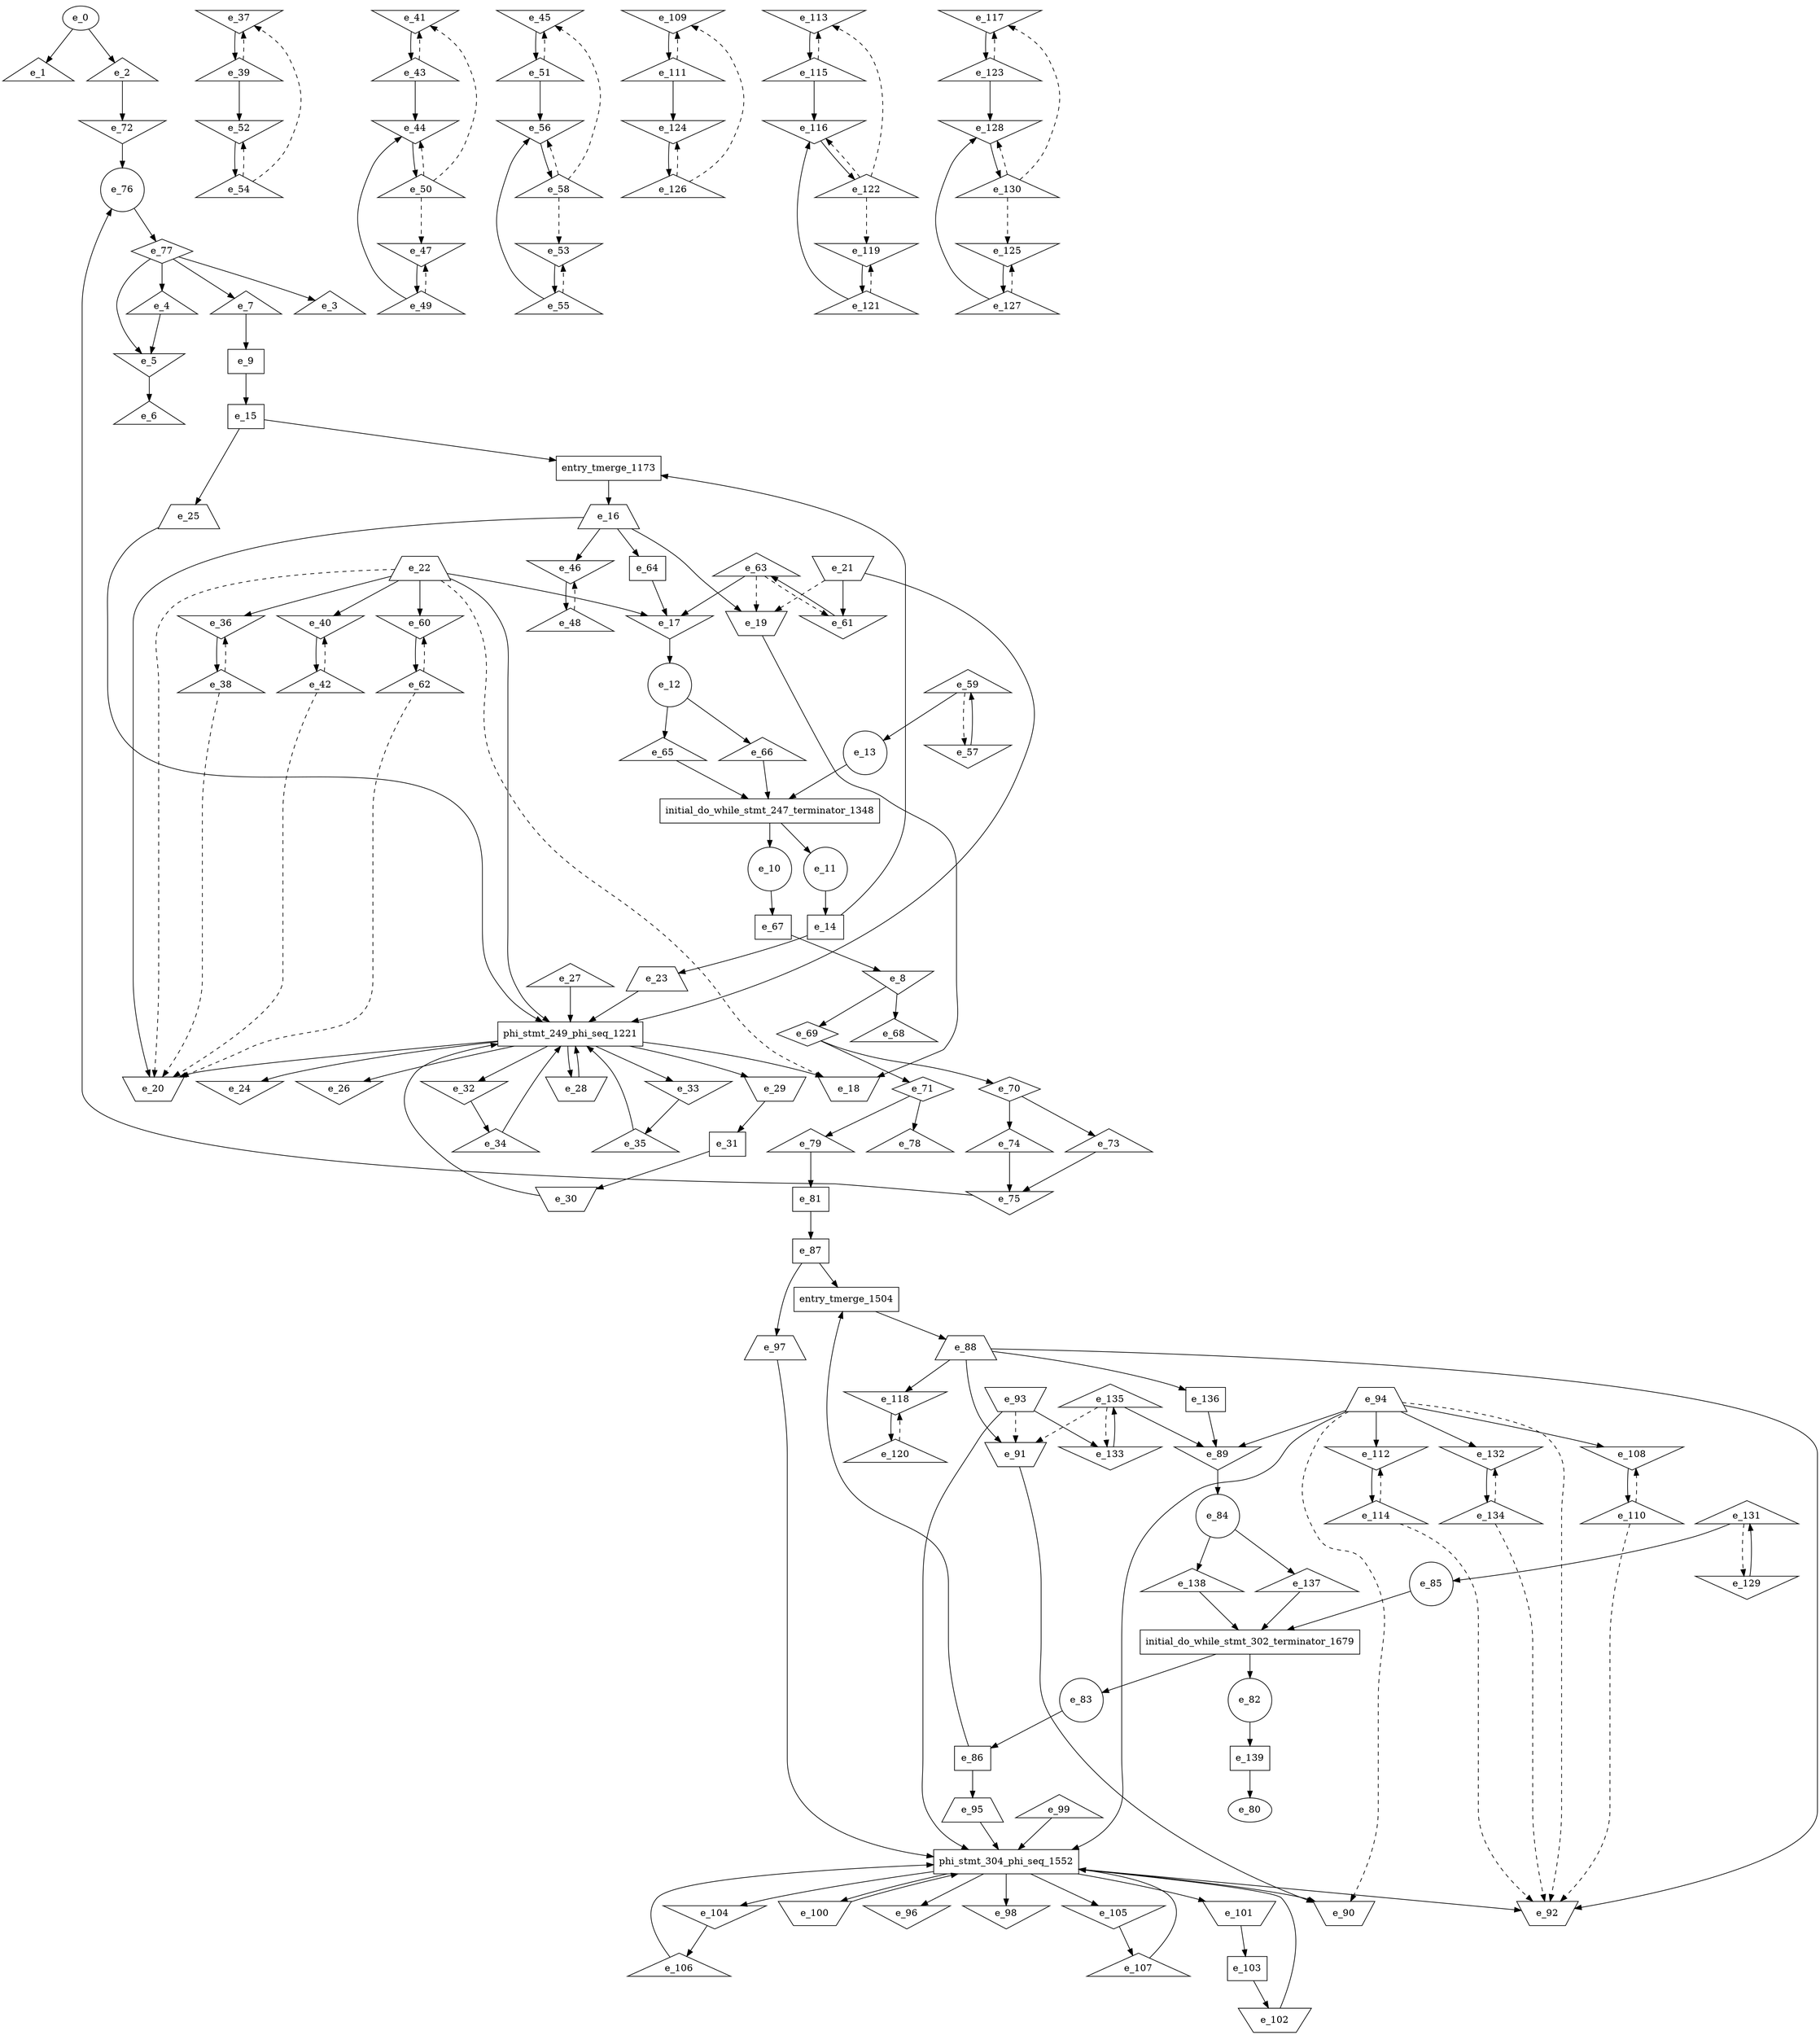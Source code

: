 digraph control_path {
  e_0: entry_node : n ;
  e_1 [shape = triangle];
  e_2 [shape = triangle];
  e_3 [shape = triangle];
  e_4 [shape = triangle];
  e_5 [shape = invtriangle];
  e_6 [shape = triangle];
  e_7 [shape = triangle];
  e_8 [shape = invtriangle];
  e_9 [shape = dot];
  e_10 [shape = circle];
  e_11 [shape = circle];
  e_12 [shape = circle];
  e_13 [shape = circle];
  e_14 [shape = dot];
  e_15 [shape = dot];
  e_16 [shape = trapezium];
  e_17 [shape = invtriangle];
  e_18 [shape = invtrapezium];
  e_19 [shape = invtrapezium];
  e_20 [shape = invtrapezium];
  e_21 [shape = invtrapezium];
  e_22 [shape = trapezium];
  e_23 [shape = trapezium];
  e_24 [shape = invtriangle];
  e_25 [shape = trapezium];
  e_26 [shape = invtriangle];
  e_27 [shape = triangle];
  e_28 [shape = invtrapezium];
  e_29 [shape = invtrapezium];
  e_30 [shape = invtrapezium];
  e_31 [shape = dot];
  e_32 [shape = invtriangle];
  e_33 [shape = invtriangle];
  e_34 [shape = triangle];
  e_35 [shape = triangle];
  e_36 [shape = invtriangle];
  e_37 [shape = invtriangle];
  e_38 [shape = triangle];
  e_39 [shape = triangle];
  e_40 [shape = invtriangle];
  e_41 [shape = invtriangle];
  e_42 [shape = triangle];
  e_43 [shape = triangle];
  e_44 [shape = invtriangle];
  e_45 [shape = invtriangle];
  e_46 [shape = invtriangle];
  e_47 [shape = invtriangle];
  e_48 [shape = triangle];
  e_49 [shape = triangle];
  e_50 [shape = triangle];
  e_51 [shape = triangle];
  e_52 [shape = invtriangle];
  e_53 [shape = invtriangle];
  e_54 [shape = triangle];
  e_55 [shape = triangle];
  e_56 [shape = invtriangle];
  e_57 [shape = invtriangle];
  e_58 [shape = triangle];
  e_59 [shape = triangle];
  e_60 [shape = invtriangle];
  e_61 [shape = invtriangle];
  e_62 [shape = triangle];
  e_63 [shape = triangle];
  e_64 [shape = dot];
  e_65 [shape = triangle];
  e_66 [shape = triangle];
  e_67 [shape = dot];
  e_68 [shape = triangle];
  e_69 [shape = diamond];
  e_70 [shape = diamond];
  e_71 [shape = diamond];
  e_72 [shape = invtriangle];
  e_73 [shape = triangle];
  e_74 [shape = triangle];
  e_75 [shape = invtriangle];
  e_76 [shape = circle];
  e_77 [shape = diamond];
  e_78 [shape = triangle];
  e_79 [shape = triangle];
  e_80: exit_node : s ;
  e_81 [shape = dot];
  e_82 [shape = circle];
  e_83 [shape = circle];
  e_84 [shape = circle];
  e_85 [shape = circle];
  e_86 [shape = dot];
  e_87 [shape = dot];
  e_88 [shape = trapezium];
  e_89 [shape = invtriangle];
  e_90 [shape = invtrapezium];
  e_91 [shape = invtrapezium];
  e_92 [shape = invtrapezium];
  e_93 [shape = invtrapezium];
  e_94 [shape = trapezium];
  e_95 [shape = trapezium];
  e_96 [shape = invtriangle];
  e_97 [shape = trapezium];
  e_98 [shape = invtriangle];
  e_99 [shape = triangle];
  e_100 [shape = invtrapezium];
  e_101 [shape = invtrapezium];
  e_102 [shape = invtrapezium];
  e_103 [shape = dot];
  e_104 [shape = invtriangle];
  e_105 [shape = invtriangle];
  e_106 [shape = triangle];
  e_107 [shape = triangle];
  e_108 [shape = invtriangle];
  e_109 [shape = invtriangle];
  e_110 [shape = triangle];
  e_111 [shape = triangle];
  e_112 [shape = invtriangle];
  e_113 [shape = invtriangle];
  e_114 [shape = triangle];
  e_115 [shape = triangle];
  e_116 [shape = invtriangle];
  e_117 [shape = invtriangle];
  e_118 [shape = invtriangle];
  e_119 [shape = invtriangle];
  e_120 [shape = triangle];
  e_121 [shape = triangle];
  e_122 [shape = triangle];
  e_123 [shape = triangle];
  e_124 [shape = invtriangle];
  e_125 [shape = invtriangle];
  e_126 [shape = triangle];
  e_127 [shape = triangle];
  e_128 [shape = invtriangle];
  e_129 [shape = invtriangle];
  e_130 [shape = triangle];
  e_131 [shape = triangle];
  e_132 [shape = invtriangle];
  e_133 [shape = invtriangle];
  e_134 [shape = triangle];
  e_135 [shape = triangle];
  e_136 [shape = dot];
  e_137 [shape = triangle];
  e_138 [shape = triangle];
  e_139 [shape = dot];
  e_0 -> e_1;
  e_0 -> e_2;
  e_77 -> e_3;
  e_77 -> e_4;
  e_4 -> e_5;
  e_77 -> e_5;
  e_5 -> e_6;
  e_77 -> e_7;
  e_67 -> e_8;
  e_7 -> e_9;
  e_17 -> e_12;
  e_59 -> e_13;
  e_11 -> e_14;
  e_9 -> e_15;
  e_22 -> e_17;
  e_63 -> e_17;
  e_64 -> e_17;
  e_19 -> e_18;
  e_22 -> e_18[style = dashed];
  e_16 -> e_19;
  e_21 -> e_19[style = dashed];
  e_63 -> e_19[style = dashed];
  e_16 -> e_20;
  e_22 -> e_20[style = dashed];
  e_38 -> e_20[style = dashed];
  e_42 -> e_20[style = dashed];
  e_62 -> e_20[style = dashed];
  e_14 -> e_23;
  e_15 -> e_25;
  e_31 -> e_30;
  e_29 -> e_31;
  e_32 -> e_34;
  e_33 -> e_35;
  e_22 -> e_36;
  e_38 -> e_36[style = dashed];
  e_39 -> e_37[style = dashed];
  e_54 -> e_37[style = dashed];
  e_36 -> e_38;
  e_37 -> e_39;
  e_22 -> e_40;
  e_42 -> e_40[style = dashed];
  e_43 -> e_41[style = dashed];
  e_50 -> e_41[style = dashed];
  e_40 -> e_42;
  e_41 -> e_43;
  e_43 -> e_44;
  e_49 -> e_44;
  e_50 -> e_44[style = dashed];
  e_51 -> e_45[style = dashed];
  e_58 -> e_45[style = dashed];
  e_16 -> e_46;
  e_48 -> e_46[style = dashed];
  e_49 -> e_47[style = dashed];
  e_50 -> e_47[style = dashed];
  e_46 -> e_48;
  e_47 -> e_49;
  e_44 -> e_50;
  e_45 -> e_51;
  e_39 -> e_52;
  e_54 -> e_52[style = dashed];
  e_55 -> e_53[style = dashed];
  e_58 -> e_53[style = dashed];
  e_52 -> e_54;
  e_53 -> e_55;
  e_51 -> e_56;
  e_55 -> e_56;
  e_58 -> e_56[style = dashed];
  e_59 -> e_57[style = dashed];
  e_56 -> e_58;
  e_57 -> e_59;
  e_22 -> e_60;
  e_62 -> e_60[style = dashed];
  e_21 -> e_61;
  e_63 -> e_61[style = dashed];
  e_60 -> e_62;
  e_61 -> e_63;
  e_16 -> e_64;
  e_12 -> e_65;
  e_12 -> e_66;
  e_10 -> e_67;
  e_8 -> e_68;
  e_8 -> e_69;
  e_69 -> e_70;
  e_69 -> e_71;
  e_2 -> e_72;
  e_70 -> e_73;
  e_70 -> e_74;
  e_73 -> e_75;
  e_74 -> e_75;
  e_72 -> e_76;
  e_75 -> e_76;
  e_76 -> e_77;
  e_71 -> e_78;
  e_71 -> e_79;
  e_139 -> e_80;
  e_79 -> e_81;
  e_89 -> e_84;
  e_131 -> e_85;
  e_83 -> e_86;
  e_81 -> e_87;
  e_94 -> e_89;
  e_135 -> e_89;
  e_136 -> e_89;
  e_91 -> e_90;
  e_94 -> e_90[style = dashed];
  e_88 -> e_91;
  e_93 -> e_91[style = dashed];
  e_135 -> e_91[style = dashed];
  e_88 -> e_92;
  e_94 -> e_92[style = dashed];
  e_110 -> e_92[style = dashed];
  e_114 -> e_92[style = dashed];
  e_134 -> e_92[style = dashed];
  e_86 -> e_95;
  e_87 -> e_97;
  e_103 -> e_102;
  e_101 -> e_103;
  e_104 -> e_106;
  e_105 -> e_107;
  e_94 -> e_108;
  e_110 -> e_108[style = dashed];
  e_111 -> e_109[style = dashed];
  e_126 -> e_109[style = dashed];
  e_108 -> e_110;
  e_109 -> e_111;
  e_94 -> e_112;
  e_114 -> e_112[style = dashed];
  e_115 -> e_113[style = dashed];
  e_122 -> e_113[style = dashed];
  e_112 -> e_114;
  e_113 -> e_115;
  e_115 -> e_116;
  e_121 -> e_116;
  e_122 -> e_116[style = dashed];
  e_123 -> e_117[style = dashed];
  e_130 -> e_117[style = dashed];
  e_88 -> e_118;
  e_120 -> e_118[style = dashed];
  e_121 -> e_119[style = dashed];
  e_122 -> e_119[style = dashed];
  e_118 -> e_120;
  e_119 -> e_121;
  e_116 -> e_122;
  e_117 -> e_123;
  e_111 -> e_124;
  e_126 -> e_124[style = dashed];
  e_127 -> e_125[style = dashed];
  e_130 -> e_125[style = dashed];
  e_124 -> e_126;
  e_125 -> e_127;
  e_123 -> e_128;
  e_127 -> e_128;
  e_130 -> e_128[style = dashed];
  e_131 -> e_129[style = dashed];
  e_128 -> e_130;
  e_129 -> e_131;
  e_94 -> e_132;
  e_134 -> e_132[style = dashed];
  e_93 -> e_133;
  e_135 -> e_133[style = dashed];
  e_132 -> e_134;
  e_133 -> e_135;
  e_88 -> e_136;
  e_84 -> e_137;
  e_84 -> e_138;
  e_82 -> e_139;
  initial_do_while_stmt_247_terminator_1348 [shape=rectangle];
e_13 -> initial_do_while_stmt_247_terminator_1348;
e_66 -> initial_do_while_stmt_247_terminator_1348;
e_65 -> initial_do_while_stmt_247_terminator_1348;
initial_do_while_stmt_247_terminator_1348 -> e_11;
initial_do_while_stmt_247_terminator_1348 -> e_10;
  phi_stmt_249_phi_seq_1221 [shape=rectangle];
e_25 -> phi_stmt_249_phi_seq_1221;
phi_stmt_249_phi_seq_1221 -> e_28;
phi_stmt_249_phi_seq_1221 -> e_29;
phi_stmt_249_phi_seq_1221 -> e_26;
e_28 -> phi_stmt_249_phi_seq_1221;
e_30 -> phi_stmt_249_phi_seq_1221;
e_23 -> phi_stmt_249_phi_seq_1221;
phi_stmt_249_phi_seq_1221 -> e_32;
phi_stmt_249_phi_seq_1221 -> e_33;
phi_stmt_249_phi_seq_1221 -> e_24;
e_34 -> phi_stmt_249_phi_seq_1221;
e_35 -> phi_stmt_249_phi_seq_1221;
e_21 -> phi_stmt_249_phi_seq_1221;
e_22 -> phi_stmt_249_phi_seq_1221;
phi_stmt_249_phi_seq_1221 -> e_18;
phi_stmt_249_phi_seq_1221 -> e_20;
e_27 -> phi_stmt_249_phi_seq_1221;
entry_tmerge_1173 [shape = rectangle]; 
e_14 -> entry_tmerge_1173;
e_15 -> entry_tmerge_1173;
entry_tmerge_1173 -> e_16;
  initial_do_while_stmt_302_terminator_1679 [shape=rectangle];
e_85 -> initial_do_while_stmt_302_terminator_1679;
e_138 -> initial_do_while_stmt_302_terminator_1679;
e_137 -> initial_do_while_stmt_302_terminator_1679;
initial_do_while_stmt_302_terminator_1679 -> e_83;
initial_do_while_stmt_302_terminator_1679 -> e_82;
  phi_stmt_304_phi_seq_1552 [shape=rectangle];
e_97 -> phi_stmt_304_phi_seq_1552;
phi_stmt_304_phi_seq_1552 -> e_100;
phi_stmt_304_phi_seq_1552 -> e_101;
phi_stmt_304_phi_seq_1552 -> e_98;
e_100 -> phi_stmt_304_phi_seq_1552;
e_102 -> phi_stmt_304_phi_seq_1552;
e_95 -> phi_stmt_304_phi_seq_1552;
phi_stmt_304_phi_seq_1552 -> e_104;
phi_stmt_304_phi_seq_1552 -> e_105;
phi_stmt_304_phi_seq_1552 -> e_96;
e_106 -> phi_stmt_304_phi_seq_1552;
e_107 -> phi_stmt_304_phi_seq_1552;
e_93 -> phi_stmt_304_phi_seq_1552;
e_94 -> phi_stmt_304_phi_seq_1552;
phi_stmt_304_phi_seq_1552 -> e_90;
phi_stmt_304_phi_seq_1552 -> e_92;
e_99 -> phi_stmt_304_phi_seq_1552;
entry_tmerge_1504 [shape = rectangle]; 
e_86 -> entry_tmerge_1504;
e_87 -> entry_tmerge_1504;
entry_tmerge_1504 -> e_88;
}
